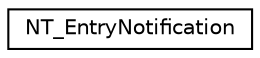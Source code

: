 digraph "Graphical Class Hierarchy"
{
  edge [fontname="Helvetica",fontsize="10",labelfontname="Helvetica",labelfontsize="10"];
  node [fontname="Helvetica",fontsize="10",shape=record];
  rankdir="LR";
  Node1 [label="NT_EntryNotification",height=0.2,width=0.4,color="black", fillcolor="white", style="filled",URL="$structNT__EntryNotification.html",tooltip="NetworkTables Entry Notification. "];
}
